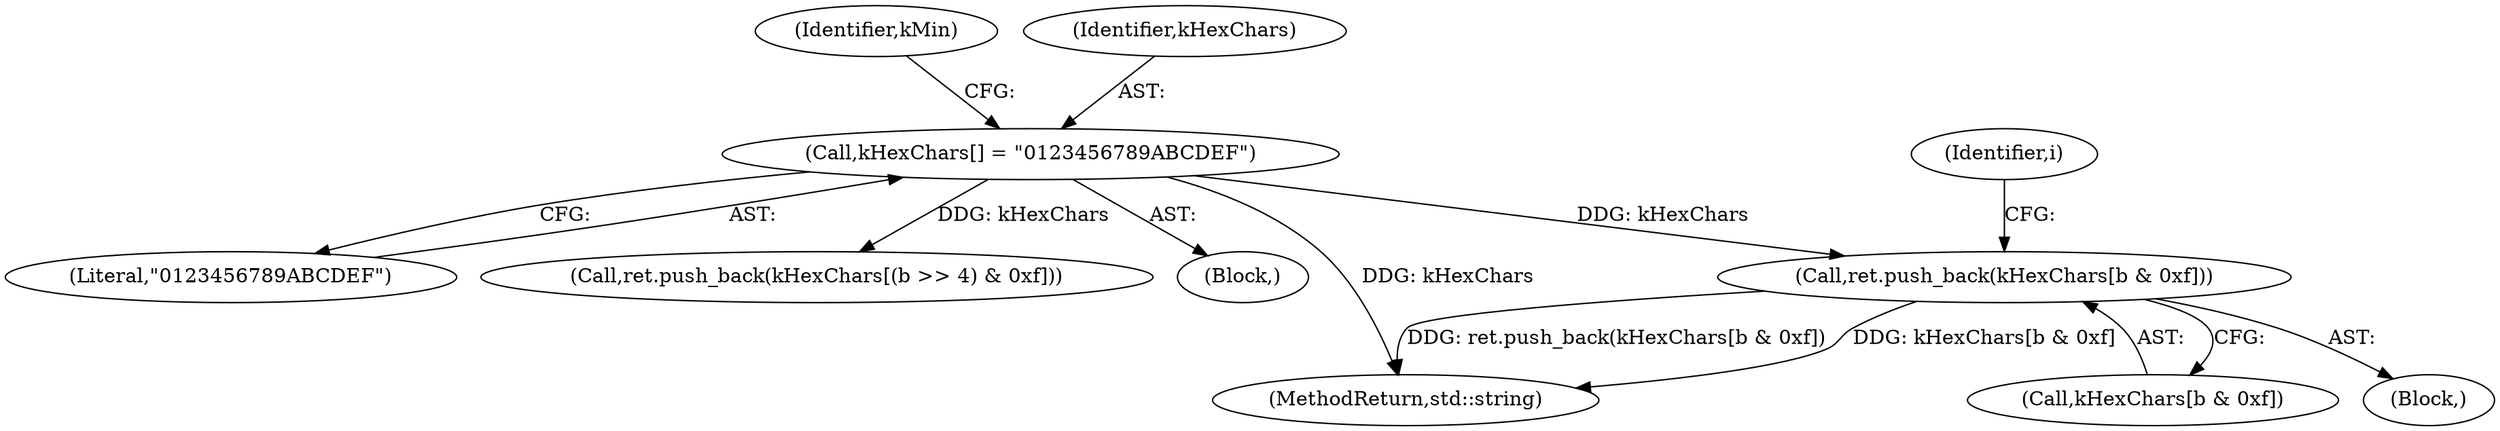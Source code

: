 digraph "0_Chrome_76e6e7c63aaa8e30e4143b8db9fc7d754812e718@array" {
"1000153" [label="(Call,ret.push_back(kHexChars[b & 0xf]))"];
"1000107" [label="(Call,kHexChars[] = \"0123456789ABCDEF\")"];
"1000109" [label="(Literal,\"0123456789ABCDEF\")"];
"1000113" [label="(Identifier,kMin)"];
"1000145" [label="(Call,ret.push_back(kHexChars[(b >> 4) & 0xf]))"];
"1000154" [label="(Call,kHexChars[b & 0xf])"];
"1000108" [label="(Identifier,kHexChars)"];
"1000162" [label="(Identifier,i)"];
"1000153" [label="(Call,ret.push_back(kHexChars[b & 0xf]))"];
"1000105" [label="(Block,)"];
"1000181" [label="(MethodReturn,std::string)"];
"1000138" [label="(Block,)"];
"1000107" [label="(Call,kHexChars[] = \"0123456789ABCDEF\")"];
"1000153" -> "1000138"  [label="AST: "];
"1000153" -> "1000154"  [label="CFG: "];
"1000154" -> "1000153"  [label="AST: "];
"1000162" -> "1000153"  [label="CFG: "];
"1000153" -> "1000181"  [label="DDG: ret.push_back(kHexChars[b & 0xf])"];
"1000153" -> "1000181"  [label="DDG: kHexChars[b & 0xf]"];
"1000107" -> "1000153"  [label="DDG: kHexChars"];
"1000107" -> "1000105"  [label="AST: "];
"1000107" -> "1000109"  [label="CFG: "];
"1000108" -> "1000107"  [label="AST: "];
"1000109" -> "1000107"  [label="AST: "];
"1000113" -> "1000107"  [label="CFG: "];
"1000107" -> "1000181"  [label="DDG: kHexChars"];
"1000107" -> "1000145"  [label="DDG: kHexChars"];
}
